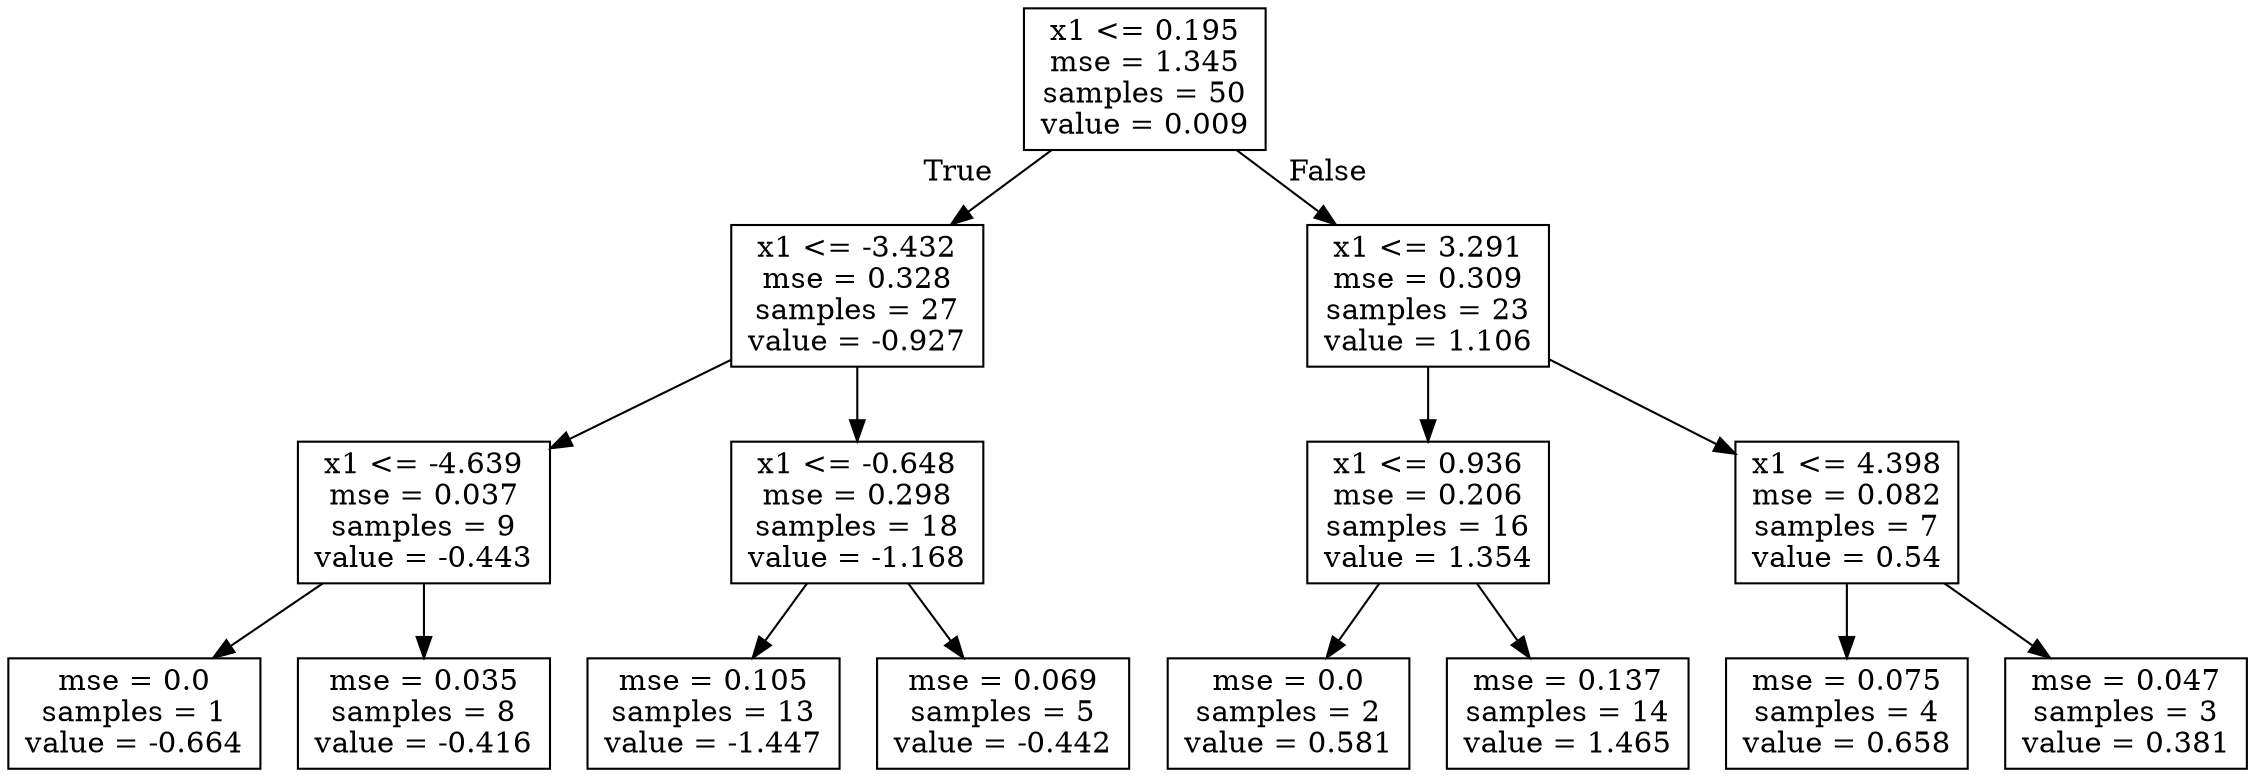 digraph Tree {
node [shape=box] ;
0 [label="x1 <= 0.195\nmse = 1.345\nsamples = 50\nvalue = 0.009"] ;
1 [label="x1 <= -3.432\nmse = 0.328\nsamples = 27\nvalue = -0.927"] ;
0 -> 1 [labeldistance=2.5, labelangle=45, headlabel="True"] ;
2 [label="x1 <= -4.639\nmse = 0.037\nsamples = 9\nvalue = -0.443"] ;
1 -> 2 ;
3 [label="mse = 0.0\nsamples = 1\nvalue = -0.664"] ;
2 -> 3 ;
4 [label="mse = 0.035\nsamples = 8\nvalue = -0.416"] ;
2 -> 4 ;
5 [label="x1 <= -0.648\nmse = 0.298\nsamples = 18\nvalue = -1.168"] ;
1 -> 5 ;
6 [label="mse = 0.105\nsamples = 13\nvalue = -1.447"] ;
5 -> 6 ;
7 [label="mse = 0.069\nsamples = 5\nvalue = -0.442"] ;
5 -> 7 ;
8 [label="x1 <= 3.291\nmse = 0.309\nsamples = 23\nvalue = 1.106"] ;
0 -> 8 [labeldistance=2.5, labelangle=-45, headlabel="False"] ;
9 [label="x1 <= 0.936\nmse = 0.206\nsamples = 16\nvalue = 1.354"] ;
8 -> 9 ;
10 [label="mse = 0.0\nsamples = 2\nvalue = 0.581"] ;
9 -> 10 ;
11 [label="mse = 0.137\nsamples = 14\nvalue = 1.465"] ;
9 -> 11 ;
12 [label="x1 <= 4.398\nmse = 0.082\nsamples = 7\nvalue = 0.54"] ;
8 -> 12 ;
13 [label="mse = 0.075\nsamples = 4\nvalue = 0.658"] ;
12 -> 13 ;
14 [label="mse = 0.047\nsamples = 3\nvalue = 0.381"] ;
12 -> 14 ;
}